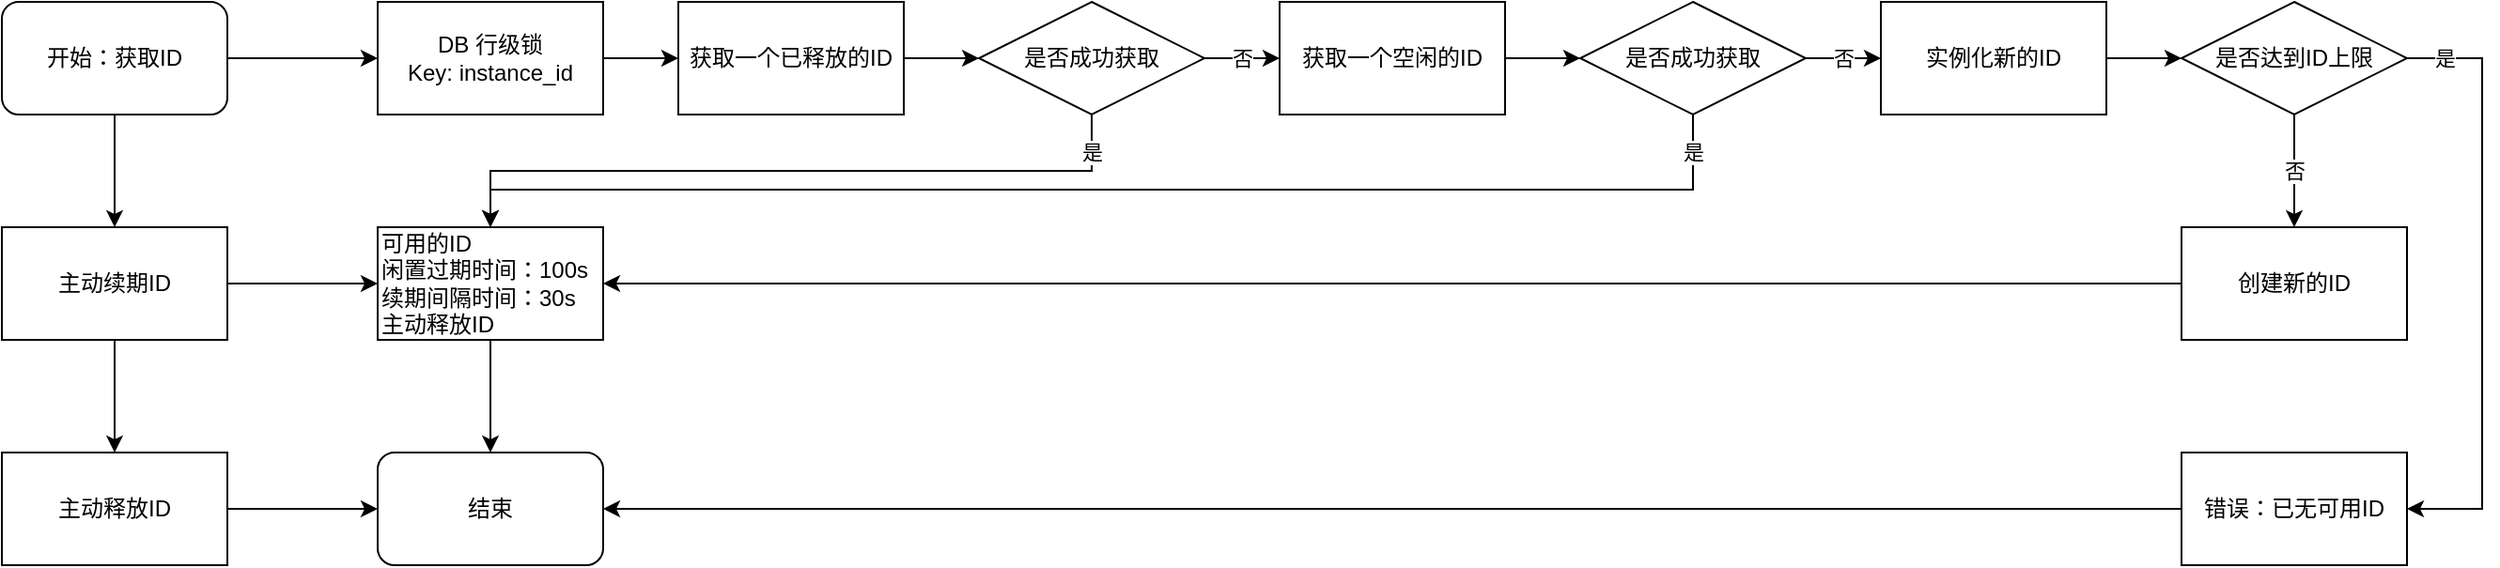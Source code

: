 <mxfile version="21.6.8" type="device">
  <diagram name="第 1 页" id="3pj75nq-rrhgVrD4Iaxw">
    <mxGraphModel dx="954" dy="613" grid="1" gridSize="10" guides="1" tooltips="1" connect="1" arrows="1" fold="1" page="1" pageScale="1" pageWidth="10000" pageHeight="10000" math="0" shadow="0">
      <root>
        <mxCell id="0" />
        <mxCell id="1" parent="0" />
        <mxCell id="67pCQ2R2xSgS93F1BoHO-24" style="edgeStyle=orthogonalEdgeStyle;rounded=0;orthogonalLoop=1;jettySize=auto;html=1;exitX=1;exitY=0.5;exitDx=0;exitDy=0;entryX=0;entryY=0.5;entryDx=0;entryDy=0;" edge="1" parent="1" source="67pCQ2R2xSgS93F1BoHO-6" target="67pCQ2R2xSgS93F1BoHO-8">
          <mxGeometry relative="1" as="geometry" />
        </mxCell>
        <mxCell id="67pCQ2R2xSgS93F1BoHO-6" value="DB 行级锁&lt;br&gt;Key: instance_id" style="rounded=0;whiteSpace=wrap;html=1;" vertex="1" parent="1">
          <mxGeometry x="320" y="400" width="120" height="60" as="geometry" />
        </mxCell>
        <mxCell id="67pCQ2R2xSgS93F1BoHO-11" value="" style="edgeStyle=orthogonalEdgeStyle;rounded=0;orthogonalLoop=1;jettySize=auto;html=1;" edge="1" parent="1" source="67pCQ2R2xSgS93F1BoHO-8" target="67pCQ2R2xSgS93F1BoHO-10">
          <mxGeometry relative="1" as="geometry" />
        </mxCell>
        <mxCell id="67pCQ2R2xSgS93F1BoHO-8" value="获取一个已释放的ID" style="rounded=0;whiteSpace=wrap;html=1;" vertex="1" parent="1">
          <mxGeometry x="480" y="400" width="120" height="60" as="geometry" />
        </mxCell>
        <mxCell id="67pCQ2R2xSgS93F1BoHO-19" value="否" style="edgeStyle=orthogonalEdgeStyle;rounded=0;orthogonalLoop=1;jettySize=auto;html=1;exitX=1;exitY=0.5;exitDx=0;exitDy=0;" edge="1" parent="1" source="67pCQ2R2xSgS93F1BoHO-10" target="67pCQ2R2xSgS93F1BoHO-12">
          <mxGeometry relative="1" as="geometry" />
        </mxCell>
        <mxCell id="67pCQ2R2xSgS93F1BoHO-39" value="是" style="edgeStyle=orthogonalEdgeStyle;rounded=0;orthogonalLoop=1;jettySize=auto;html=1;exitX=0.5;exitY=1;exitDx=0;exitDy=0;entryX=0.5;entryY=0;entryDx=0;entryDy=0;" edge="1" parent="1" source="67pCQ2R2xSgS93F1BoHO-10" target="67pCQ2R2xSgS93F1BoHO-34">
          <mxGeometry x="-0.895" relative="1" as="geometry">
            <mxPoint as="offset" />
          </mxGeometry>
        </mxCell>
        <mxCell id="67pCQ2R2xSgS93F1BoHO-10" value="是否成功获取" style="rhombus;whiteSpace=wrap;html=1;rounded=0;" vertex="1" parent="1">
          <mxGeometry x="640" y="400" width="120" height="60" as="geometry" />
        </mxCell>
        <mxCell id="67pCQ2R2xSgS93F1BoHO-18" style="edgeStyle=orthogonalEdgeStyle;rounded=0;orthogonalLoop=1;jettySize=auto;html=1;exitX=1;exitY=0.5;exitDx=0;exitDy=0;entryX=0;entryY=0.5;entryDx=0;entryDy=0;" edge="1" parent="1" source="67pCQ2R2xSgS93F1BoHO-12" target="67pCQ2R2xSgS93F1BoHO-14">
          <mxGeometry relative="1" as="geometry" />
        </mxCell>
        <mxCell id="67pCQ2R2xSgS93F1BoHO-12" value="获取一个空闲的ID" style="rounded=0;whiteSpace=wrap;html=1;" vertex="1" parent="1">
          <mxGeometry x="800" y="400" width="120" height="60" as="geometry" />
        </mxCell>
        <mxCell id="67pCQ2R2xSgS93F1BoHO-21" value="否" style="edgeStyle=orthogonalEdgeStyle;rounded=0;orthogonalLoop=1;jettySize=auto;html=1;exitX=1;exitY=0.5;exitDx=0;exitDy=0;entryX=0;entryY=0.5;entryDx=0;entryDy=0;" edge="1" parent="1" source="67pCQ2R2xSgS93F1BoHO-14" target="67pCQ2R2xSgS93F1BoHO-20">
          <mxGeometry relative="1" as="geometry" />
        </mxCell>
        <mxCell id="67pCQ2R2xSgS93F1BoHO-38" value="是" style="edgeStyle=orthogonalEdgeStyle;rounded=0;orthogonalLoop=1;jettySize=auto;html=1;exitX=0.5;exitY=1;exitDx=0;exitDy=0;" edge="1" parent="1" source="67pCQ2R2xSgS93F1BoHO-14" target="67pCQ2R2xSgS93F1BoHO-34">
          <mxGeometry x="-0.943" relative="1" as="geometry">
            <Array as="points">
              <mxPoint x="1020" y="500" />
              <mxPoint x="380" y="500" />
            </Array>
            <mxPoint as="offset" />
          </mxGeometry>
        </mxCell>
        <mxCell id="67pCQ2R2xSgS93F1BoHO-14" value="是否成功获取" style="rhombus;whiteSpace=wrap;html=1;rounded=0;" vertex="1" parent="1">
          <mxGeometry x="960" y="400" width="120" height="60" as="geometry" />
        </mxCell>
        <mxCell id="67pCQ2R2xSgS93F1BoHO-23" style="edgeStyle=orthogonalEdgeStyle;rounded=0;orthogonalLoop=1;jettySize=auto;html=1;exitX=1;exitY=0.5;exitDx=0;exitDy=0;entryX=0;entryY=0.5;entryDx=0;entryDy=0;" edge="1" parent="1" source="67pCQ2R2xSgS93F1BoHO-20" target="67pCQ2R2xSgS93F1BoHO-22">
          <mxGeometry relative="1" as="geometry" />
        </mxCell>
        <mxCell id="67pCQ2R2xSgS93F1BoHO-20" value="实例化新的ID" style="rounded=0;whiteSpace=wrap;html=1;" vertex="1" parent="1">
          <mxGeometry x="1120" y="400" width="120" height="60" as="geometry" />
        </mxCell>
        <mxCell id="67pCQ2R2xSgS93F1BoHO-27" value="否" style="edgeStyle=orthogonalEdgeStyle;rounded=0;orthogonalLoop=1;jettySize=auto;html=1;exitX=0.5;exitY=1;exitDx=0;exitDy=0;entryX=0.5;entryY=0;entryDx=0;entryDy=0;" edge="1" parent="1" source="67pCQ2R2xSgS93F1BoHO-22" target="67pCQ2R2xSgS93F1BoHO-25">
          <mxGeometry relative="1" as="geometry" />
        </mxCell>
        <mxCell id="67pCQ2R2xSgS93F1BoHO-32" value="是" style="edgeStyle=orthogonalEdgeStyle;rounded=0;orthogonalLoop=1;jettySize=auto;html=1;exitX=1;exitY=0.5;exitDx=0;exitDy=0;" edge="1" parent="1" source="67pCQ2R2xSgS93F1BoHO-22" target="67pCQ2R2xSgS93F1BoHO-31">
          <mxGeometry x="-0.875" relative="1" as="geometry">
            <Array as="points">
              <mxPoint x="1440" y="430" />
              <mxPoint x="1440" y="670" />
            </Array>
            <mxPoint as="offset" />
          </mxGeometry>
        </mxCell>
        <mxCell id="67pCQ2R2xSgS93F1BoHO-22" value="是否达到ID上限" style="rhombus;whiteSpace=wrap;html=1;rounded=0;" vertex="1" parent="1">
          <mxGeometry x="1280" y="400" width="120" height="60" as="geometry" />
        </mxCell>
        <mxCell id="67pCQ2R2xSgS93F1BoHO-35" value="" style="edgeStyle=orthogonalEdgeStyle;rounded=0;orthogonalLoop=1;jettySize=auto;html=1;exitX=0;exitY=0.5;exitDx=0;exitDy=0;" edge="1" parent="1" source="67pCQ2R2xSgS93F1BoHO-25" target="67pCQ2R2xSgS93F1BoHO-34">
          <mxGeometry x="-0.778" relative="1" as="geometry">
            <mxPoint as="offset" />
          </mxGeometry>
        </mxCell>
        <mxCell id="67pCQ2R2xSgS93F1BoHO-25" value="创建新的ID" style="rounded=0;whiteSpace=wrap;html=1;" vertex="1" parent="1">
          <mxGeometry x="1280" y="520" width="120" height="60" as="geometry" />
        </mxCell>
        <mxCell id="67pCQ2R2xSgS93F1BoHO-29" value="结束" style="rounded=1;whiteSpace=wrap;html=1;" vertex="1" parent="1">
          <mxGeometry x="320" y="640" width="120" height="60" as="geometry" />
        </mxCell>
        <mxCell id="67pCQ2R2xSgS93F1BoHO-43" style="edgeStyle=orthogonalEdgeStyle;rounded=0;orthogonalLoop=1;jettySize=auto;html=1;exitX=0;exitY=0.5;exitDx=0;exitDy=0;" edge="1" parent="1" source="67pCQ2R2xSgS93F1BoHO-31" target="67pCQ2R2xSgS93F1BoHO-29">
          <mxGeometry relative="1" as="geometry" />
        </mxCell>
        <mxCell id="67pCQ2R2xSgS93F1BoHO-31" value="错误：已无可用ID" style="rounded=0;whiteSpace=wrap;html=1;" vertex="1" parent="1">
          <mxGeometry x="1280" y="640" width="120" height="60" as="geometry" />
        </mxCell>
        <mxCell id="67pCQ2R2xSgS93F1BoHO-41" style="edgeStyle=orthogonalEdgeStyle;rounded=0;orthogonalLoop=1;jettySize=auto;html=1;exitX=0.5;exitY=1;exitDx=0;exitDy=0;entryX=0.5;entryY=0;entryDx=0;entryDy=0;" edge="1" parent="1" source="67pCQ2R2xSgS93F1BoHO-34" target="67pCQ2R2xSgS93F1BoHO-29">
          <mxGeometry relative="1" as="geometry">
            <mxPoint x="380" y="620" as="targetPoint" />
          </mxGeometry>
        </mxCell>
        <mxCell id="67pCQ2R2xSgS93F1BoHO-34" value="可用的ID&lt;br&gt;闲置过期时间：100s&lt;br&gt;续期间隔时间：30s&lt;br&gt;主动释放ID" style="rounded=0;whiteSpace=wrap;html=1;align=left;" vertex="1" parent="1">
          <mxGeometry x="320" y="520" width="120" height="60" as="geometry" />
        </mxCell>
        <mxCell id="67pCQ2R2xSgS93F1BoHO-45" style="edgeStyle=orthogonalEdgeStyle;rounded=0;orthogonalLoop=1;jettySize=auto;html=1;exitX=1;exitY=0.5;exitDx=0;exitDy=0;" edge="1" parent="1" source="67pCQ2R2xSgS93F1BoHO-44" target="67pCQ2R2xSgS93F1BoHO-6">
          <mxGeometry relative="1" as="geometry" />
        </mxCell>
        <mxCell id="67pCQ2R2xSgS93F1BoHO-50" style="edgeStyle=orthogonalEdgeStyle;rounded=0;orthogonalLoop=1;jettySize=auto;html=1;exitX=0.5;exitY=1;exitDx=0;exitDy=0;" edge="1" parent="1" source="67pCQ2R2xSgS93F1BoHO-44" target="67pCQ2R2xSgS93F1BoHO-47">
          <mxGeometry relative="1" as="geometry" />
        </mxCell>
        <mxCell id="67pCQ2R2xSgS93F1BoHO-44" value="开始：获取ID" style="rounded=1;whiteSpace=wrap;html=1;" vertex="1" parent="1">
          <mxGeometry x="120" y="400" width="120" height="60" as="geometry" />
        </mxCell>
        <mxCell id="67pCQ2R2xSgS93F1BoHO-53" style="edgeStyle=orthogonalEdgeStyle;rounded=0;orthogonalLoop=1;jettySize=auto;html=1;exitX=0.5;exitY=1;exitDx=0;exitDy=0;entryX=0.5;entryY=0;entryDx=0;entryDy=0;" edge="1" parent="1" source="67pCQ2R2xSgS93F1BoHO-47" target="67pCQ2R2xSgS93F1BoHO-52">
          <mxGeometry relative="1" as="geometry" />
        </mxCell>
        <mxCell id="67pCQ2R2xSgS93F1BoHO-55" style="edgeStyle=orthogonalEdgeStyle;rounded=0;orthogonalLoop=1;jettySize=auto;html=1;exitX=1;exitY=0.5;exitDx=0;exitDy=0;" edge="1" parent="1" source="67pCQ2R2xSgS93F1BoHO-47" target="67pCQ2R2xSgS93F1BoHO-34">
          <mxGeometry relative="1" as="geometry" />
        </mxCell>
        <mxCell id="67pCQ2R2xSgS93F1BoHO-47" value="主动续期ID" style="rounded=0;whiteSpace=wrap;html=1;" vertex="1" parent="1">
          <mxGeometry x="120" y="520" width="120" height="60" as="geometry" />
        </mxCell>
        <mxCell id="67pCQ2R2xSgS93F1BoHO-54" style="edgeStyle=orthogonalEdgeStyle;rounded=0;orthogonalLoop=1;jettySize=auto;html=1;exitX=1;exitY=0.5;exitDx=0;exitDy=0;" edge="1" parent="1" source="67pCQ2R2xSgS93F1BoHO-52" target="67pCQ2R2xSgS93F1BoHO-29">
          <mxGeometry relative="1" as="geometry" />
        </mxCell>
        <mxCell id="67pCQ2R2xSgS93F1BoHO-52" value="主动释放ID" style="rounded=0;whiteSpace=wrap;html=1;" vertex="1" parent="1">
          <mxGeometry x="120" y="640" width="120" height="60" as="geometry" />
        </mxCell>
      </root>
    </mxGraphModel>
  </diagram>
</mxfile>
